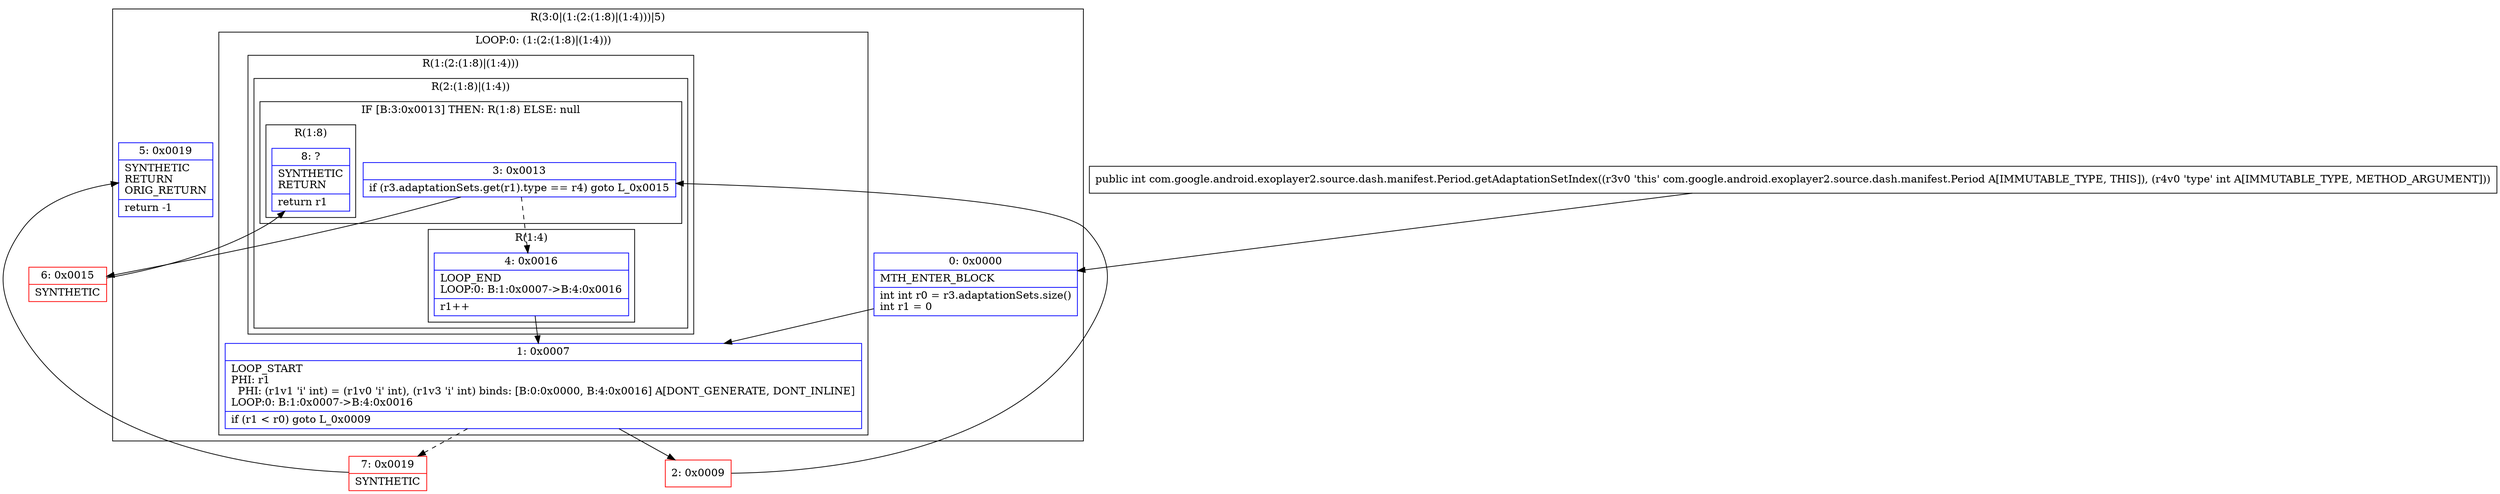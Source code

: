 digraph "CFG forcom.google.android.exoplayer2.source.dash.manifest.Period.getAdaptationSetIndex(I)I" {
subgraph cluster_Region_174088932 {
label = "R(3:0|(1:(2:(1:8)|(1:4)))|5)";
node [shape=record,color=blue];
Node_0 [shape=record,label="{0\:\ 0x0000|MTH_ENTER_BLOCK\l|int int r0 = r3.adaptationSets.size()\lint r1 = 0\l}"];
subgraph cluster_LoopRegion_1217760221 {
label = "LOOP:0: (1:(2:(1:8)|(1:4)))";
node [shape=record,color=blue];
Node_1 [shape=record,label="{1\:\ 0x0007|LOOP_START\lPHI: r1 \l  PHI: (r1v1 'i' int) = (r1v0 'i' int), (r1v3 'i' int) binds: [B:0:0x0000, B:4:0x0016] A[DONT_GENERATE, DONT_INLINE]\lLOOP:0: B:1:0x0007\-\>B:4:0x0016\l|if (r1 \< r0) goto L_0x0009\l}"];
subgraph cluster_Region_1977817719 {
label = "R(1:(2:(1:8)|(1:4)))";
node [shape=record,color=blue];
subgraph cluster_Region_1166757533 {
label = "R(2:(1:8)|(1:4))";
node [shape=record,color=blue];
subgraph cluster_IfRegion_1162785476 {
label = "IF [B:3:0x0013] THEN: R(1:8) ELSE: null";
node [shape=record,color=blue];
Node_3 [shape=record,label="{3\:\ 0x0013|if (r3.adaptationSets.get(r1).type == r4) goto L_0x0015\l}"];
subgraph cluster_Region_1286643659 {
label = "R(1:8)";
node [shape=record,color=blue];
Node_8 [shape=record,label="{8\:\ ?|SYNTHETIC\lRETURN\l|return r1\l}"];
}
}
subgraph cluster_Region_1894103191 {
label = "R(1:4)";
node [shape=record,color=blue];
Node_4 [shape=record,label="{4\:\ 0x0016|LOOP_END\lLOOP:0: B:1:0x0007\-\>B:4:0x0016\l|r1++\l}"];
}
}
}
}
Node_5 [shape=record,label="{5\:\ 0x0019|SYNTHETIC\lRETURN\lORIG_RETURN\l|return \-1\l}"];
}
Node_2 [shape=record,color=red,label="{2\:\ 0x0009}"];
Node_6 [shape=record,color=red,label="{6\:\ 0x0015|SYNTHETIC\l}"];
Node_7 [shape=record,color=red,label="{7\:\ 0x0019|SYNTHETIC\l}"];
MethodNode[shape=record,label="{public int com.google.android.exoplayer2.source.dash.manifest.Period.getAdaptationSetIndex((r3v0 'this' com.google.android.exoplayer2.source.dash.manifest.Period A[IMMUTABLE_TYPE, THIS]), (r4v0 'type' int A[IMMUTABLE_TYPE, METHOD_ARGUMENT])) }"];
MethodNode -> Node_0;
Node_0 -> Node_1;
Node_1 -> Node_2;
Node_1 -> Node_7[style=dashed];
Node_3 -> Node_4[style=dashed];
Node_3 -> Node_6;
Node_4 -> Node_1;
Node_2 -> Node_3;
Node_6 -> Node_8;
Node_7 -> Node_5;
}

